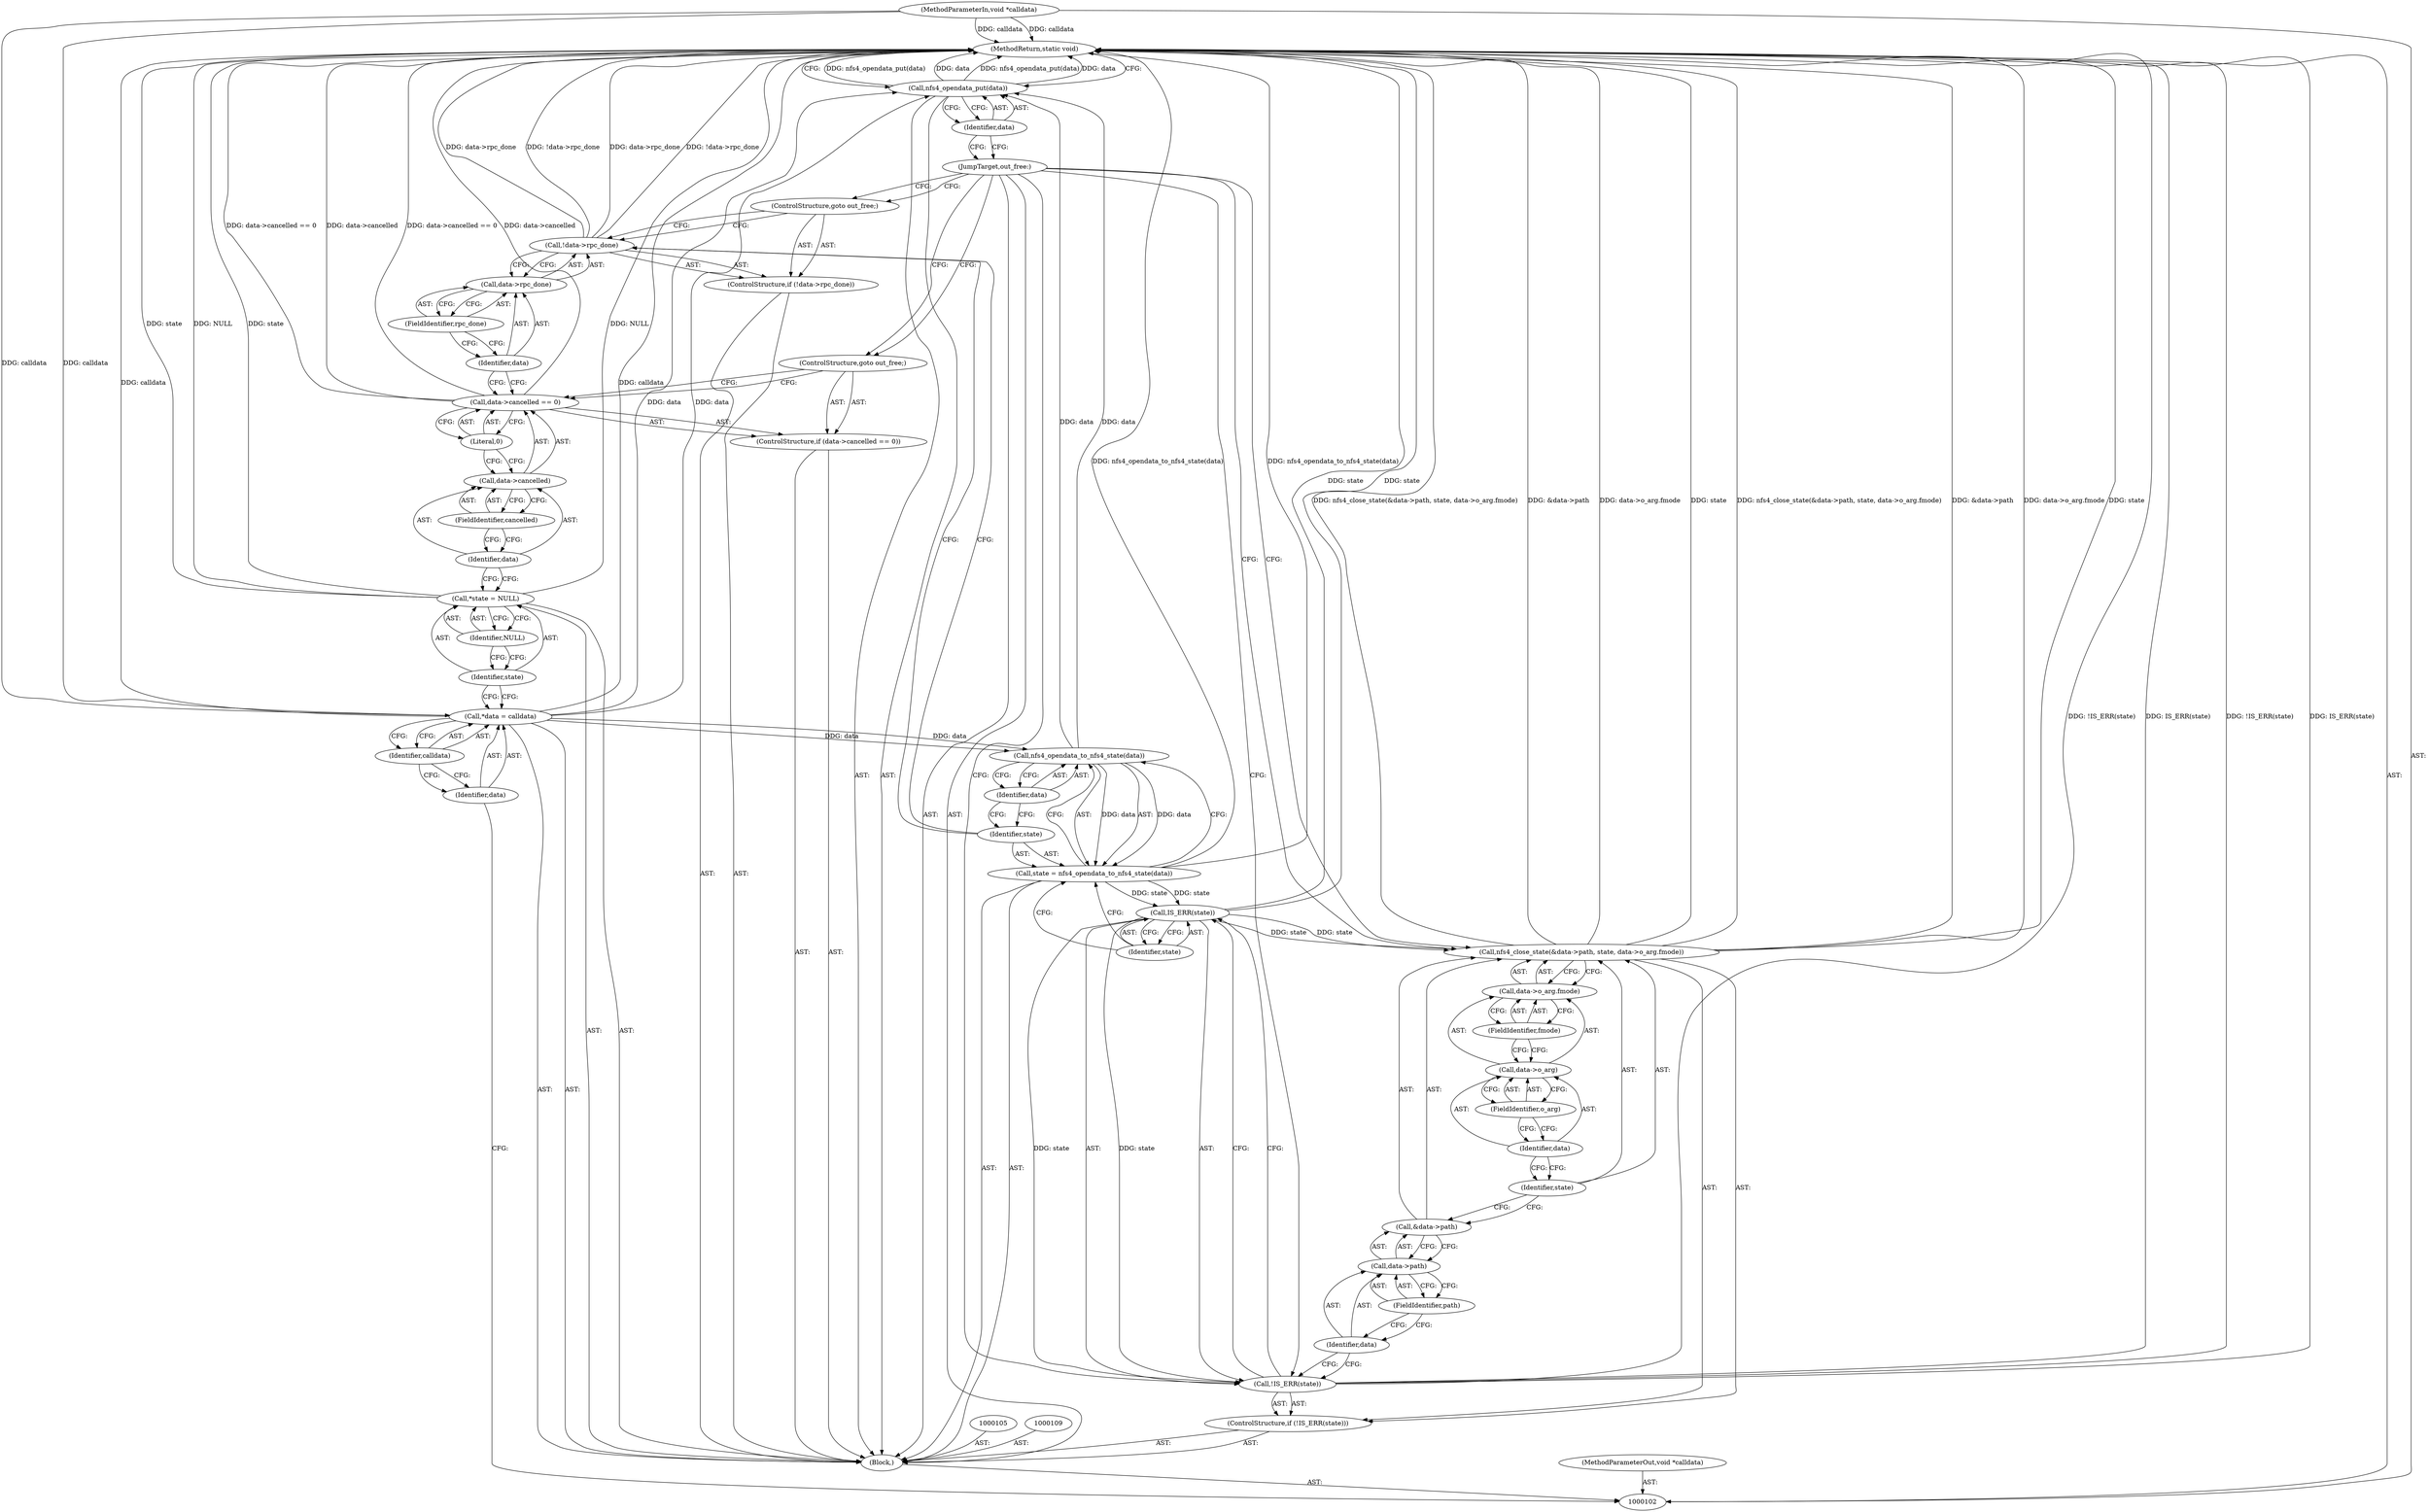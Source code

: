 digraph "0_linux_dc0b027dfadfcb8a5504f7d8052754bf8d501ab9_11" {
"1000148" [label="(MethodReturn,static void)"];
"1000103" [label="(MethodParameterIn,void *calldata)"];
"1000203" [label="(MethodParameterOut,void *calldata)"];
"1000120" [label="(ControlStructure,if (!data->rpc_done))"];
"1000124" [label="(FieldIdentifier,rpc_done)"];
"1000121" [label="(Call,!data->rpc_done)"];
"1000122" [label="(Call,data->rpc_done)"];
"1000123" [label="(Identifier,data)"];
"1000125" [label="(ControlStructure,goto out_free;)"];
"1000128" [label="(Call,nfs4_opendata_to_nfs4_state(data))"];
"1000126" [label="(Call,state = nfs4_opendata_to_nfs4_state(data))"];
"1000127" [label="(Identifier,state)"];
"1000129" [label="(Identifier,data)"];
"1000133" [label="(Identifier,state)"];
"1000130" [label="(ControlStructure,if (!IS_ERR(state)))"];
"1000131" [label="(Call,!IS_ERR(state))"];
"1000132" [label="(Call,IS_ERR(state))"];
"1000135" [label="(Call,&data->path)"];
"1000134" [label="(Call,nfs4_close_state(&data->path, state, data->o_arg.fmode))"];
"1000136" [label="(Call,data->path)"];
"1000137" [label="(Identifier,data)"];
"1000138" [label="(FieldIdentifier,path)"];
"1000139" [label="(Identifier,state)"];
"1000140" [label="(Call,data->o_arg.fmode)"];
"1000141" [label="(Call,data->o_arg)"];
"1000142" [label="(Identifier,data)"];
"1000143" [label="(FieldIdentifier,o_arg)"];
"1000144" [label="(FieldIdentifier,fmode)"];
"1000145" [label="(JumpTarget,out_free:)"];
"1000146" [label="(Call,nfs4_opendata_put(data))"];
"1000147" [label="(Identifier,data)"];
"1000104" [label="(Block,)"];
"1000106" [label="(Call,*data = calldata)"];
"1000107" [label="(Identifier,data)"];
"1000108" [label="(Identifier,calldata)"];
"1000110" [label="(Call,*state = NULL)"];
"1000111" [label="(Identifier,state)"];
"1000112" [label="(Identifier,NULL)"];
"1000113" [label="(ControlStructure,if (data->cancelled == 0))"];
"1000117" [label="(FieldIdentifier,cancelled)"];
"1000118" [label="(Literal,0)"];
"1000114" [label="(Call,data->cancelled == 0)"];
"1000115" [label="(Call,data->cancelled)"];
"1000116" [label="(Identifier,data)"];
"1000119" [label="(ControlStructure,goto out_free;)"];
"1000148" -> "1000102"  [label="AST: "];
"1000148" -> "1000146"  [label="CFG: "];
"1000106" -> "1000148"  [label="DDG: calldata"];
"1000114" -> "1000148"  [label="DDG: data->cancelled == 0"];
"1000114" -> "1000148"  [label="DDG: data->cancelled"];
"1000134" -> "1000148"  [label="DDG: data->o_arg.fmode"];
"1000134" -> "1000148"  [label="DDG: state"];
"1000134" -> "1000148"  [label="DDG: nfs4_close_state(&data->path, state, data->o_arg.fmode)"];
"1000134" -> "1000148"  [label="DDG: &data->path"];
"1000121" -> "1000148"  [label="DDG: data->rpc_done"];
"1000121" -> "1000148"  [label="DDG: !data->rpc_done"];
"1000126" -> "1000148"  [label="DDG: nfs4_opendata_to_nfs4_state(data)"];
"1000146" -> "1000148"  [label="DDG: nfs4_opendata_put(data)"];
"1000146" -> "1000148"  [label="DDG: data"];
"1000131" -> "1000148"  [label="DDG: !IS_ERR(state)"];
"1000131" -> "1000148"  [label="DDG: IS_ERR(state)"];
"1000103" -> "1000148"  [label="DDG: calldata"];
"1000132" -> "1000148"  [label="DDG: state"];
"1000110" -> "1000148"  [label="DDG: NULL"];
"1000110" -> "1000148"  [label="DDG: state"];
"1000103" -> "1000102"  [label="AST: "];
"1000103" -> "1000148"  [label="DDG: calldata"];
"1000103" -> "1000106"  [label="DDG: calldata"];
"1000203" -> "1000102"  [label="AST: "];
"1000120" -> "1000104"  [label="AST: "];
"1000121" -> "1000120"  [label="AST: "];
"1000125" -> "1000120"  [label="AST: "];
"1000124" -> "1000122"  [label="AST: "];
"1000124" -> "1000123"  [label="CFG: "];
"1000122" -> "1000124"  [label="CFG: "];
"1000121" -> "1000120"  [label="AST: "];
"1000121" -> "1000122"  [label="CFG: "];
"1000122" -> "1000121"  [label="AST: "];
"1000125" -> "1000121"  [label="CFG: "];
"1000127" -> "1000121"  [label="CFG: "];
"1000121" -> "1000148"  [label="DDG: data->rpc_done"];
"1000121" -> "1000148"  [label="DDG: !data->rpc_done"];
"1000122" -> "1000121"  [label="AST: "];
"1000122" -> "1000124"  [label="CFG: "];
"1000123" -> "1000122"  [label="AST: "];
"1000124" -> "1000122"  [label="AST: "];
"1000121" -> "1000122"  [label="CFG: "];
"1000123" -> "1000122"  [label="AST: "];
"1000123" -> "1000114"  [label="CFG: "];
"1000124" -> "1000123"  [label="CFG: "];
"1000125" -> "1000120"  [label="AST: "];
"1000125" -> "1000121"  [label="CFG: "];
"1000145" -> "1000125"  [label="CFG: "];
"1000128" -> "1000126"  [label="AST: "];
"1000128" -> "1000129"  [label="CFG: "];
"1000129" -> "1000128"  [label="AST: "];
"1000126" -> "1000128"  [label="CFG: "];
"1000128" -> "1000126"  [label="DDG: data"];
"1000106" -> "1000128"  [label="DDG: data"];
"1000128" -> "1000146"  [label="DDG: data"];
"1000126" -> "1000104"  [label="AST: "];
"1000126" -> "1000128"  [label="CFG: "];
"1000127" -> "1000126"  [label="AST: "];
"1000128" -> "1000126"  [label="AST: "];
"1000133" -> "1000126"  [label="CFG: "];
"1000126" -> "1000148"  [label="DDG: nfs4_opendata_to_nfs4_state(data)"];
"1000128" -> "1000126"  [label="DDG: data"];
"1000126" -> "1000132"  [label="DDG: state"];
"1000127" -> "1000126"  [label="AST: "];
"1000127" -> "1000121"  [label="CFG: "];
"1000129" -> "1000127"  [label="CFG: "];
"1000129" -> "1000128"  [label="AST: "];
"1000129" -> "1000127"  [label="CFG: "];
"1000128" -> "1000129"  [label="CFG: "];
"1000133" -> "1000132"  [label="AST: "];
"1000133" -> "1000126"  [label="CFG: "];
"1000132" -> "1000133"  [label="CFG: "];
"1000130" -> "1000104"  [label="AST: "];
"1000131" -> "1000130"  [label="AST: "];
"1000134" -> "1000130"  [label="AST: "];
"1000131" -> "1000130"  [label="AST: "];
"1000131" -> "1000132"  [label="CFG: "];
"1000132" -> "1000131"  [label="AST: "];
"1000137" -> "1000131"  [label="CFG: "];
"1000145" -> "1000131"  [label="CFG: "];
"1000131" -> "1000148"  [label="DDG: !IS_ERR(state)"];
"1000131" -> "1000148"  [label="DDG: IS_ERR(state)"];
"1000132" -> "1000131"  [label="DDG: state"];
"1000132" -> "1000131"  [label="AST: "];
"1000132" -> "1000133"  [label="CFG: "];
"1000133" -> "1000132"  [label="AST: "];
"1000131" -> "1000132"  [label="CFG: "];
"1000132" -> "1000148"  [label="DDG: state"];
"1000132" -> "1000131"  [label="DDG: state"];
"1000126" -> "1000132"  [label="DDG: state"];
"1000132" -> "1000134"  [label="DDG: state"];
"1000135" -> "1000134"  [label="AST: "];
"1000135" -> "1000136"  [label="CFG: "];
"1000136" -> "1000135"  [label="AST: "];
"1000139" -> "1000135"  [label="CFG: "];
"1000134" -> "1000130"  [label="AST: "];
"1000134" -> "1000140"  [label="CFG: "];
"1000135" -> "1000134"  [label="AST: "];
"1000139" -> "1000134"  [label="AST: "];
"1000140" -> "1000134"  [label="AST: "];
"1000145" -> "1000134"  [label="CFG: "];
"1000134" -> "1000148"  [label="DDG: data->o_arg.fmode"];
"1000134" -> "1000148"  [label="DDG: state"];
"1000134" -> "1000148"  [label="DDG: nfs4_close_state(&data->path, state, data->o_arg.fmode)"];
"1000134" -> "1000148"  [label="DDG: &data->path"];
"1000132" -> "1000134"  [label="DDG: state"];
"1000136" -> "1000135"  [label="AST: "];
"1000136" -> "1000138"  [label="CFG: "];
"1000137" -> "1000136"  [label="AST: "];
"1000138" -> "1000136"  [label="AST: "];
"1000135" -> "1000136"  [label="CFG: "];
"1000137" -> "1000136"  [label="AST: "];
"1000137" -> "1000131"  [label="CFG: "];
"1000138" -> "1000137"  [label="CFG: "];
"1000138" -> "1000136"  [label="AST: "];
"1000138" -> "1000137"  [label="CFG: "];
"1000136" -> "1000138"  [label="CFG: "];
"1000139" -> "1000134"  [label="AST: "];
"1000139" -> "1000135"  [label="CFG: "];
"1000142" -> "1000139"  [label="CFG: "];
"1000140" -> "1000134"  [label="AST: "];
"1000140" -> "1000144"  [label="CFG: "];
"1000141" -> "1000140"  [label="AST: "];
"1000144" -> "1000140"  [label="AST: "];
"1000134" -> "1000140"  [label="CFG: "];
"1000141" -> "1000140"  [label="AST: "];
"1000141" -> "1000143"  [label="CFG: "];
"1000142" -> "1000141"  [label="AST: "];
"1000143" -> "1000141"  [label="AST: "];
"1000144" -> "1000141"  [label="CFG: "];
"1000142" -> "1000141"  [label="AST: "];
"1000142" -> "1000139"  [label="CFG: "];
"1000143" -> "1000142"  [label="CFG: "];
"1000143" -> "1000141"  [label="AST: "];
"1000143" -> "1000142"  [label="CFG: "];
"1000141" -> "1000143"  [label="CFG: "];
"1000144" -> "1000140"  [label="AST: "];
"1000144" -> "1000141"  [label="CFG: "];
"1000140" -> "1000144"  [label="CFG: "];
"1000145" -> "1000104"  [label="AST: "];
"1000145" -> "1000134"  [label="CFG: "];
"1000145" -> "1000131"  [label="CFG: "];
"1000145" -> "1000119"  [label="CFG: "];
"1000145" -> "1000125"  [label="CFG: "];
"1000147" -> "1000145"  [label="CFG: "];
"1000146" -> "1000104"  [label="AST: "];
"1000146" -> "1000147"  [label="CFG: "];
"1000147" -> "1000146"  [label="AST: "];
"1000148" -> "1000146"  [label="CFG: "];
"1000146" -> "1000148"  [label="DDG: nfs4_opendata_put(data)"];
"1000146" -> "1000148"  [label="DDG: data"];
"1000106" -> "1000146"  [label="DDG: data"];
"1000128" -> "1000146"  [label="DDG: data"];
"1000147" -> "1000146"  [label="AST: "];
"1000147" -> "1000145"  [label="CFG: "];
"1000146" -> "1000147"  [label="CFG: "];
"1000104" -> "1000102"  [label="AST: "];
"1000105" -> "1000104"  [label="AST: "];
"1000106" -> "1000104"  [label="AST: "];
"1000109" -> "1000104"  [label="AST: "];
"1000110" -> "1000104"  [label="AST: "];
"1000113" -> "1000104"  [label="AST: "];
"1000120" -> "1000104"  [label="AST: "];
"1000126" -> "1000104"  [label="AST: "];
"1000130" -> "1000104"  [label="AST: "];
"1000145" -> "1000104"  [label="AST: "];
"1000146" -> "1000104"  [label="AST: "];
"1000106" -> "1000104"  [label="AST: "];
"1000106" -> "1000108"  [label="CFG: "];
"1000107" -> "1000106"  [label="AST: "];
"1000108" -> "1000106"  [label="AST: "];
"1000111" -> "1000106"  [label="CFG: "];
"1000106" -> "1000148"  [label="DDG: calldata"];
"1000103" -> "1000106"  [label="DDG: calldata"];
"1000106" -> "1000128"  [label="DDG: data"];
"1000106" -> "1000146"  [label="DDG: data"];
"1000107" -> "1000106"  [label="AST: "];
"1000107" -> "1000102"  [label="CFG: "];
"1000108" -> "1000107"  [label="CFG: "];
"1000108" -> "1000106"  [label="AST: "];
"1000108" -> "1000107"  [label="CFG: "];
"1000106" -> "1000108"  [label="CFG: "];
"1000110" -> "1000104"  [label="AST: "];
"1000110" -> "1000112"  [label="CFG: "];
"1000111" -> "1000110"  [label="AST: "];
"1000112" -> "1000110"  [label="AST: "];
"1000116" -> "1000110"  [label="CFG: "];
"1000110" -> "1000148"  [label="DDG: NULL"];
"1000110" -> "1000148"  [label="DDG: state"];
"1000111" -> "1000110"  [label="AST: "];
"1000111" -> "1000106"  [label="CFG: "];
"1000112" -> "1000111"  [label="CFG: "];
"1000112" -> "1000110"  [label="AST: "];
"1000112" -> "1000111"  [label="CFG: "];
"1000110" -> "1000112"  [label="CFG: "];
"1000113" -> "1000104"  [label="AST: "];
"1000114" -> "1000113"  [label="AST: "];
"1000119" -> "1000113"  [label="AST: "];
"1000117" -> "1000115"  [label="AST: "];
"1000117" -> "1000116"  [label="CFG: "];
"1000115" -> "1000117"  [label="CFG: "];
"1000118" -> "1000114"  [label="AST: "];
"1000118" -> "1000115"  [label="CFG: "];
"1000114" -> "1000118"  [label="CFG: "];
"1000114" -> "1000113"  [label="AST: "];
"1000114" -> "1000118"  [label="CFG: "];
"1000115" -> "1000114"  [label="AST: "];
"1000118" -> "1000114"  [label="AST: "];
"1000119" -> "1000114"  [label="CFG: "];
"1000123" -> "1000114"  [label="CFG: "];
"1000114" -> "1000148"  [label="DDG: data->cancelled == 0"];
"1000114" -> "1000148"  [label="DDG: data->cancelled"];
"1000115" -> "1000114"  [label="AST: "];
"1000115" -> "1000117"  [label="CFG: "];
"1000116" -> "1000115"  [label="AST: "];
"1000117" -> "1000115"  [label="AST: "];
"1000118" -> "1000115"  [label="CFG: "];
"1000116" -> "1000115"  [label="AST: "];
"1000116" -> "1000110"  [label="CFG: "];
"1000117" -> "1000116"  [label="CFG: "];
"1000119" -> "1000113"  [label="AST: "];
"1000119" -> "1000114"  [label="CFG: "];
"1000145" -> "1000119"  [label="CFG: "];
}
